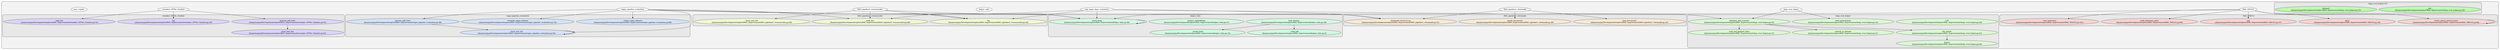 digraph G {
    graph [rankdir=TB, clusterrank="local"];
    subgraph cluster_G {

        graph [style="filled,rounded", fillcolor="#80808018", label=""];
        RAG_NDCG5 [label="RAG_NDCG5", style="filled", fillcolor="#ffffffb2", fontcolor="#000000", group="0"];
        RAG_pipeline1_chromadb [label="RAG_pipeline1_chromadb", style="filled", fillcolor="#ffffffb2", fontcolor="#000000", group="1"];
        RAG_pipeline2_crossencoder [label="RAG_pipeline2_crossencoder", style="filled", fillcolor="#ffffffb2", fontcolor="#000000", group="2"];
        dspy_eval_helper [label="dspy_eval_helper", style="filled", fillcolor="#ffffffb2", fontcolor="#000000", group="3"];
        helper_utils [label="helper_utils", style="filled", fillcolor="#ffffffb2", fontcolor="#000000", group="4"];
        rag_ragas_dspy_evaluation [label="rag_ragas_dspy_evaluation", style="filled", fillcolor="#ffffffb2", fontcolor="#000000", group="5"];
        ragas_pipeline_evaluation [label="ragas_pipeline_evaluation", style="filled", fillcolor="#ffffffb2", fontcolor="#000000", group="6"];
        reranker_GPT4o_Chatbot [label="reranker_GPT4o_Chatbot", style="filled", fillcolor="#ffffffb2", fontcolor="#000000", group="7"];
        tnav_copilot [label="tnav_copilot", style="filled", fillcolor="#ffffffb2", fontcolor="#000000", group="8"];
        subgraph cluster_RAG_NDCG5 {

            graph [style="filled,rounded", fillcolor="#80808018", label="RAG_NDCG5"];
            RAG_NDCG5__create_query_retrival_pairs [label="create_query_retrival_pairs\n(/home/sanjay/Development/explore/RAG_Improvement/RAG_NDCG5.py:84)", style="filled", fillcolor="#feccccb2", fontcolor="#000000", group="0"];
            RAG_NDCG5__ndcg [label="ndcg\n(/home/sanjay/Development/explore/RAG_Improvement/RAG_NDCG5.py:50)", style="filled", fillcolor="#feccccb2", fontcolor="#000000", group="0"];
            RAG_NDCG5__rag [label="rag\n(/home/sanjay/Development/explore/RAG_Improvement/RAG_NDCG5.py:57)", style="filled", fillcolor="#feccccb2", fontcolor="#000000", group="0"];
            RAG_NDCG5__rank_relevancy_pairs [label="rank_relevancy_pairs\n(/home/sanjay/Development/explore/RAG_Improvement/RAG_NDCG5.py:99)", style="filled", fillcolor="#feccccb2", fontcolor="#000000", group="0"];
            RAG_NDCG5__true_relevancy [label="true_relevancy\n(/home/sanjay/Development/explore/RAG_Improvement/RAG_NDCG5.py:121)", style="filled", fillcolor="#feccccb2", fontcolor="#000000", group="0"];
        }
        subgraph cluster_RAG_pipeline1_chromadb {

            graph [style="filled,rounded", fillcolor="#80808018", label="RAG_pipeline1_chromadb"];
            RAG_pipeline1_chromadb__chromadb_retrieval_qa [label="chromadb_retrieval_qa\n(/home/sanjay/Development/explore/RAG_Improvement/RAG_pipeline1_chromadb.py:51)", style="filled", fillcolor="#feeaccb2", fontcolor="#000000", group="1"];
            RAG_pipeline1_chromadb__chunk_documents [label="chunk_documents\n(/home/sanjay/Development/explore/RAG_Improvement/RAG_pipeline1_chromadb.py:28)", style="filled", fillcolor="#feeaccb2", fontcolor="#000000", group="1"];
            RAG_pipeline1_chromadb__load_documents [label="load_documents\n(/home/sanjay/Development/explore/RAG_Improvement/RAG_pipeline1_chromadb.py:23)", style="filled", fillcolor="#feeaccb2", fontcolor="#000000", group="1"];
        }
        subgraph cluster_RAG_pipeline2_crossencoder {

            graph [style="filled,rounded", fillcolor="#80808018", label="RAG_pipeline2_crossencoder"];
            RAG_pipeline2_crossencoder__clean_text_list [label="clean_text_list\n(/home/sanjay/Development/explore/RAG_Improvement/RAG_pipeline2_crossencoder.py:46)", style="filled", fillcolor="#f4feccb2", fontcolor="#000000", group="2"];
            RAG_pipeline2_crossencoder__rag [label="rag\n(/home/sanjay/Development/explore/RAG_Improvement/RAG_pipeline2_crossencoder.py:92)", style="filled", fillcolor="#f4feccb2", fontcolor="#000000", group="2"];
            RAG_pipeline2_crossencoder__rank_doc [label="rank_doc\n(/home/sanjay/Development/explore/RAG_Improvement/RAG_pipeline2_crossencoder.py:68)", style="filled", fillcolor="#f4feccb2", fontcolor="#000000", group="2"];
        }
        subgraph cluster_dspy_eval_helper {

            graph [style="filled,rounded", fillcolor="#80808018", label="dspy_eval_helper"];
            dspy_eval_helper__Assess [label="Assess\n(/home/sanjay/Development/explore/RAG_Improvement/dspy_eval_helper.py:36)", style="filled", fillcolor="#d6feccb2", fontcolor="#000000", group="3"];
            dspy_eval_helper__CoT [label="CoT\n(/home/sanjay/Development/explore/RAG_Improvement/dspy_eval_helper.py:28)", style="filled", fillcolor="#d6feccb2", fontcolor="#000000", group="3"];
            dspy_eval_helper__convert_to_dataset [label="convert_to_dataset\n(/home/sanjay/Development/explore/RAG_Improvement/dspy_eval_helper.py:21)", style="filled", fillcolor="#d6feccb2", fontcolor="#000000", group="3"];
            dspy_eval_helper__llm_metric [label="llm_metric\n(/home/sanjay/Development/explore/RAG_Improvement/dspy_eval_helper.py:42)", style="filled", fillcolor="#d6feccb2", fontcolor="#000000", group="3"];
            dspy_eval_helper__load_and_prepare_data [label="load_and_prepare_data\n(/home/sanjay/Development/explore/RAG_Improvement/dspy_eval_helper.py:15)", style="filled", fillcolor="#d6feccb2", fontcolor="#000000", group="3"];
            dspy_eval_helper__load_environment [label="load_environment\n(/home/sanjay/Development/explore/RAG_Improvement/dspy_eval_helper.py:10)", style="filled", fillcolor="#d6feccb2", fontcolor="#000000", group="3"];
            dspy_eval_helper__optimize_and_evaluate [label="optimize_and_evaluate\n(/home/sanjay/Development/explore/RAG_Improvement/dspy_eval_helper.py:55)", style="filled", fillcolor="#d6feccb2", fontcolor="#000000", group="3"];
        }
        subgraph cluster_dspy_eval_helper__CoT {

            graph [style="filled,rounded", fillcolor="#80808018", label="dspy_eval_helper.CoT"];
            dspy_eval_helper__CoT____init__ [label="__init__\n(/home/sanjay/Development/explore/RAG_Improvement/dspy_eval_helper.py:29)", style="filled", fillcolor="#adff99b2", fontcolor="#000000", group="3"];
            dspy_eval_helper__CoT__forward [label="forward\n(/home/sanjay/Development/explore/RAG_Improvement/dspy_eval_helper.py:33)", style="filled", fillcolor="#adff99b2", fontcolor="#000000", group="3"];
        }
        subgraph cluster_helper_utils {

            graph [style="filled,rounded", fillcolor="#80808018", label="helper_utils"];
            helper_utils___chunk_texts [label="_chunk_texts\n(/home/sanjay/Development/explore/RAG_Improvement/helper_utils.py:19)", style="filled", fillcolor="#ccfee0b2", fontcolor="#000000", group="4"];
            helper_utils___read_pdf [label="_read_pdf\n(/home/sanjay/Development/explore/RAG_Improvement/helper_utils.py:9)", style="filled", fillcolor="#ccfee0b2", fontcolor="#000000", group="4"];
            helper_utils__load_chroma [label="load_chroma\n(/home/sanjay/Development/explore/RAG_Improvement/helper_utils.py:36)", style="filled", fillcolor="#ccfee0b2", fontcolor="#000000", group="4"];
            helper_utils__project_embeddings [label="project_embeddings\n(/home/sanjay/Development/explore/RAG_Improvement/helper_utils.py:57)", style="filled", fillcolor="#ccfee0b2", fontcolor="#000000", group="4"];
            helper_utils__word_wrap [label="word_wrap\n(/home/sanjay/Development/explore/RAG_Improvement/helper_utils.py:49)", style="filled", fillcolor="#ccfee0b2", fontcolor="#000000", group="4"];
        }
        subgraph cluster_ragas_pipeline_evaluation {

            graph [style="filled,rounded", fillcolor="#80808018", label="ragas_pipeline_evaluation"];
            ragas_pipeline_evaluation__clean_text_list [label="clean_text_list\n(/home/sanjay/Development/explore/RAG_Improvement/ragas_pipeline_evaluation.py:56)", style="filled", fillcolor="#cce0feb2", fontcolor="#000000", group="6"];
            ragas_pipeline_evaluation__create_ragas_dataset [label="create_ragas_dataset\n(/home/sanjay/Development/explore/RAG_Improvement/ragas_pipeline_evaluation.py:88)", style="filled", fillcolor="#cce0feb2", fontcolor="#000000", group="6"];
            ragas_pipeline_evaluation__evaluate_ragas_dataset [label="evaluate_ragas_dataset\n(/home/sanjay/Development/explore/RAG_Improvement/ragas_pipeline_evaluation.py:72)", style="filled", fillcolor="#cce0feb2", fontcolor="#000000", group="6"];
            ragas_pipeline_evaluation__process_pdf_texts [label="process_pdf_texts\n(/home/sanjay/Development/explore/RAG_Improvement/ragas_pipeline_evaluation.py:49)", style="filled", fillcolor="#cce0feb2", fontcolor="#000000", group="6"];
        }
        subgraph cluster_reranker_GPT4o_Chatbot {

            graph [style="filled,rounded", fillcolor="#80808018", label="reranker_GPT4o_Chatbot"];
            reranker_GPT4o_Chatbot__clean_text_list [label="clean_text_list\n(/home/sanjay/Development/explore/RAG_Improvement/reranker_GPT4o_Chatbot.py:62)", style="filled", fillcolor="#d6ccfeb2", fontcolor="#000000", group="7"];
            reranker_GPT4o_Chatbot__process_pdf_texts [label="process_pdf_texts\n(/home/sanjay/Development/explore/RAG_Improvement/reranker_GPT4o_Chatbot.py:55)", style="filled", fillcolor="#d6ccfeb2", fontcolor="#000000", group="7"];
            reranker_GPT4o_Chatbot__rag [label="rag\n(/home/sanjay/Development/explore/RAG_Improvement/reranker_GPT4o_Chatbot.py:29)", style="filled", fillcolor="#d6ccfeb2", fontcolor="#000000", group="7"];
            reranker_GPT4o_Chatbot__rank_doc [label="rank_doc\n(/home/sanjay/Development/explore/RAG_Improvement/reranker_GPT4o_Chatbot.py:14)", style="filled", fillcolor="#d6ccfeb2", fontcolor="#000000", group="7"];
        }
    }
        dspy_eval_helper -> dspy_eval_helper__load_environment [style="solid",  color="#000000"];
        dspy_eval_helper -> dspy_eval_helper__optimize_and_evaluate [style="solid",  color="#000000"];
        dspy_eval_helper__llm_metric -> dspy_eval_helper__Assess [style="solid",  color="#000000"];
        dspy_eval_helper__optimize_and_evaluate -> dspy_eval_helper__llm_metric [style="solid",  color="#000000"];
        dspy_eval_helper__optimize_and_evaluate -> dspy_eval_helper__convert_to_dataset [style="solid",  color="#000000"];
        dspy_eval_helper__optimize_and_evaluate -> dspy_eval_helper__load_and_prepare_data [style="solid",  color="#000000"];
        RAG_NDCG5 -> RAG_NDCG5__ndcg [style="solid",  color="#000000"];
        RAG_NDCG5 -> helper_utils__word_wrap [style="solid",  color="#000000"];
        RAG_NDCG5 -> RAG_NDCG5__rank_relevancy_pairs [style="solid",  color="#000000"];
        RAG_NDCG5 -> RAG_NDCG5__rag [style="solid",  color="#000000"];
        RAG_NDCG5 -> RAG_NDCG5__create_query_retrival_pairs [style="solid",  color="#000000"];
        RAG_NDCG5 -> RAG_NDCG5__true_relevancy [style="solid",  color="#000000"];
        RAG_NDCG5__create_query_retrival_pairs -> RAG_NDCG5__create_query_retrival_pairs [style="solid",  color="#000000"];
        rag_ragas_dspy_evaluation -> RAG_pipeline2_crossencoder__rag [style="solid",  color="#000000"];
        rag_ragas_dspy_evaluation -> dspy_eval_helper__optimize_and_evaluate [style="solid",  color="#000000"];
        rag_ragas_dspy_evaluation -> helper_utils__word_wrap [style="solid",  color="#000000"];
        rag_ragas_dspy_evaluation -> RAG_pipeline1_chromadb__chromadb_retrieval_qa [style="solid",  color="#000000"];
        rag_ragas_dspy_evaluation -> RAG_pipeline2_crossencoder__rank_doc [style="solid",  color="#000000"];
        reranker_GPT4o_Chatbot -> reranker_GPT4o_Chatbot__rank_doc [style="solid",  color="#000000"];
        reranker_GPT4o_Chatbot -> reranker_GPT4o_Chatbot__process_pdf_texts [style="solid",  color="#000000"];
        reranker_GPT4o_Chatbot -> reranker_GPT4o_Chatbot__rag [style="solid",  color="#000000"];
        reranker_GPT4o_Chatbot__process_pdf_texts -> reranker_GPT4o_Chatbot__clean_text_list [style="solid",  color="#000000"];
        RAG_pipeline2_crossencoder -> helper_utils__word_wrap [style="solid",  color="#000000"];
        RAG_pipeline2_crossencoder -> RAG_pipeline2_crossencoder__clean_text_list [style="solid",  color="#000000"];
        RAG_pipeline2_crossencoder -> RAG_pipeline2_crossencoder__rag [style="solid",  color="#000000"];
        RAG_pipeline2_crossencoder -> RAG_pipeline2_crossencoder__rank_doc [style="solid",  color="#000000"];
        ragas_pipeline_evaluation -> ragas_pipeline_evaluation__evaluate_ragas_dataset [style="solid",  color="#000000"];
        ragas_pipeline_evaluation -> ragas_pipeline_evaluation__create_ragas_dataset [style="solid",  color="#000000"];
        ragas_pipeline_evaluation -> ragas_pipeline_evaluation__clean_text_list [style="solid",  color="#000000"];
        ragas_pipeline_evaluation -> RAG_pipeline2_crossencoder__rag [style="solid",  color="#000000"];
        ragas_pipeline_evaluation -> helper_utils__word_wrap [style="solid",  color="#000000"];
        ragas_pipeline_evaluation -> RAG_pipeline1_chromadb__chromadb_retrieval_qa [style="solid",  color="#000000"];
        ragas_pipeline_evaluation -> RAG_pipeline2_crossencoder__rank_doc [style="solid",  color="#000000"];
        ragas_pipeline_evaluation -> ragas_pipeline_evaluation__process_pdf_texts [style="solid",  color="#000000"];
        ragas_pipeline_evaluation__process_pdf_texts -> ragas_pipeline_evaluation__clean_text_list [style="solid",  color="#000000"];
        ragas_pipeline_evaluation__clean_text_list -> ragas_pipeline_evaluation__clean_text_list [style="solid",  color="#000000"];
        RAG_pipeline1_chromadb -> RAG_pipeline1_chromadb__chunk_documents [style="solid",  color="#000000"];
        RAG_pipeline1_chromadb -> RAG_pipeline1_chromadb__load_documents [style="solid",  color="#000000"];
        RAG_pipeline1_chromadb -> RAG_pipeline1_chromadb__chromadb_retrieval_qa [style="solid",  color="#000000"];
        helper_utils__load_chroma -> helper_utils___chunk_texts [style="solid",  color="#000000"];
        helper_utils__load_chroma -> helper_utils___read_pdf [style="solid",  color="#000000"];
        helper_utils__word_wrap -> helper_utils__word_wrap [style="solid",  color="#000000"];
    }

